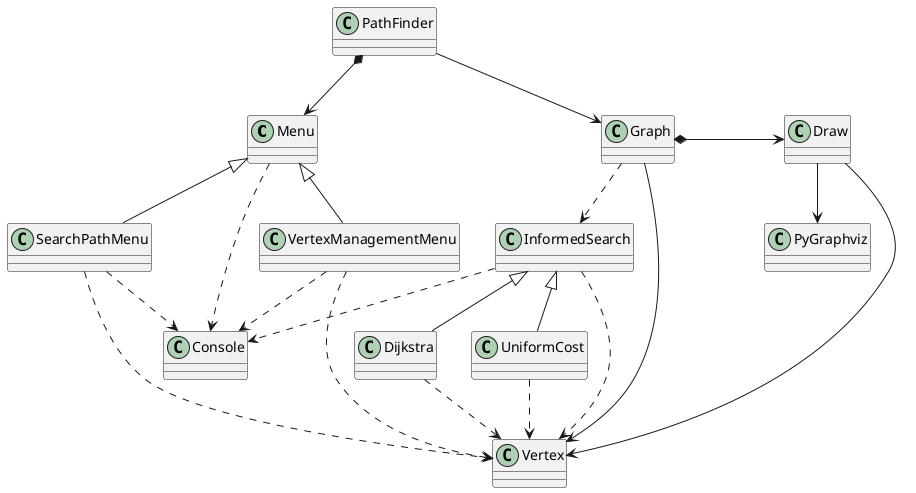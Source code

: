 @startuml "PathFinder"

class Menu{

}

class PathFinder {

}

class VertexManagementMenu {

}

class SearchPathMenu {

}

class Console {

}

class InformedSearch {}
class Dijkstra {}
class UniformCost {}
class Graph{}
class Draw{}
class Vertex{}


PathFinder *--> Menu
PathFinder --> Graph
Graph ..> InformedSearch
Graph --> Vertex
Graph *-> Draw
Draw --> Vertex
InformedSearch ..> Vertex
InformedSearch ..> Console
VertexManagementMenu ..> Vertex
SearchPathMenu ..> Vertex
InformedSearch <|-- Dijkstra
InformedSearch <|-- UniformCost
Dijkstra ..> Vertex
UniformCost ..> Vertex


Menu <|-- VertexManagementMenu
Menu <|-- SearchPathMenu
Menu ..> Console
VertexManagementMenu ..> Console
SearchPathMenu ..> Console

Draw --> PyGraphviz
@enduml
